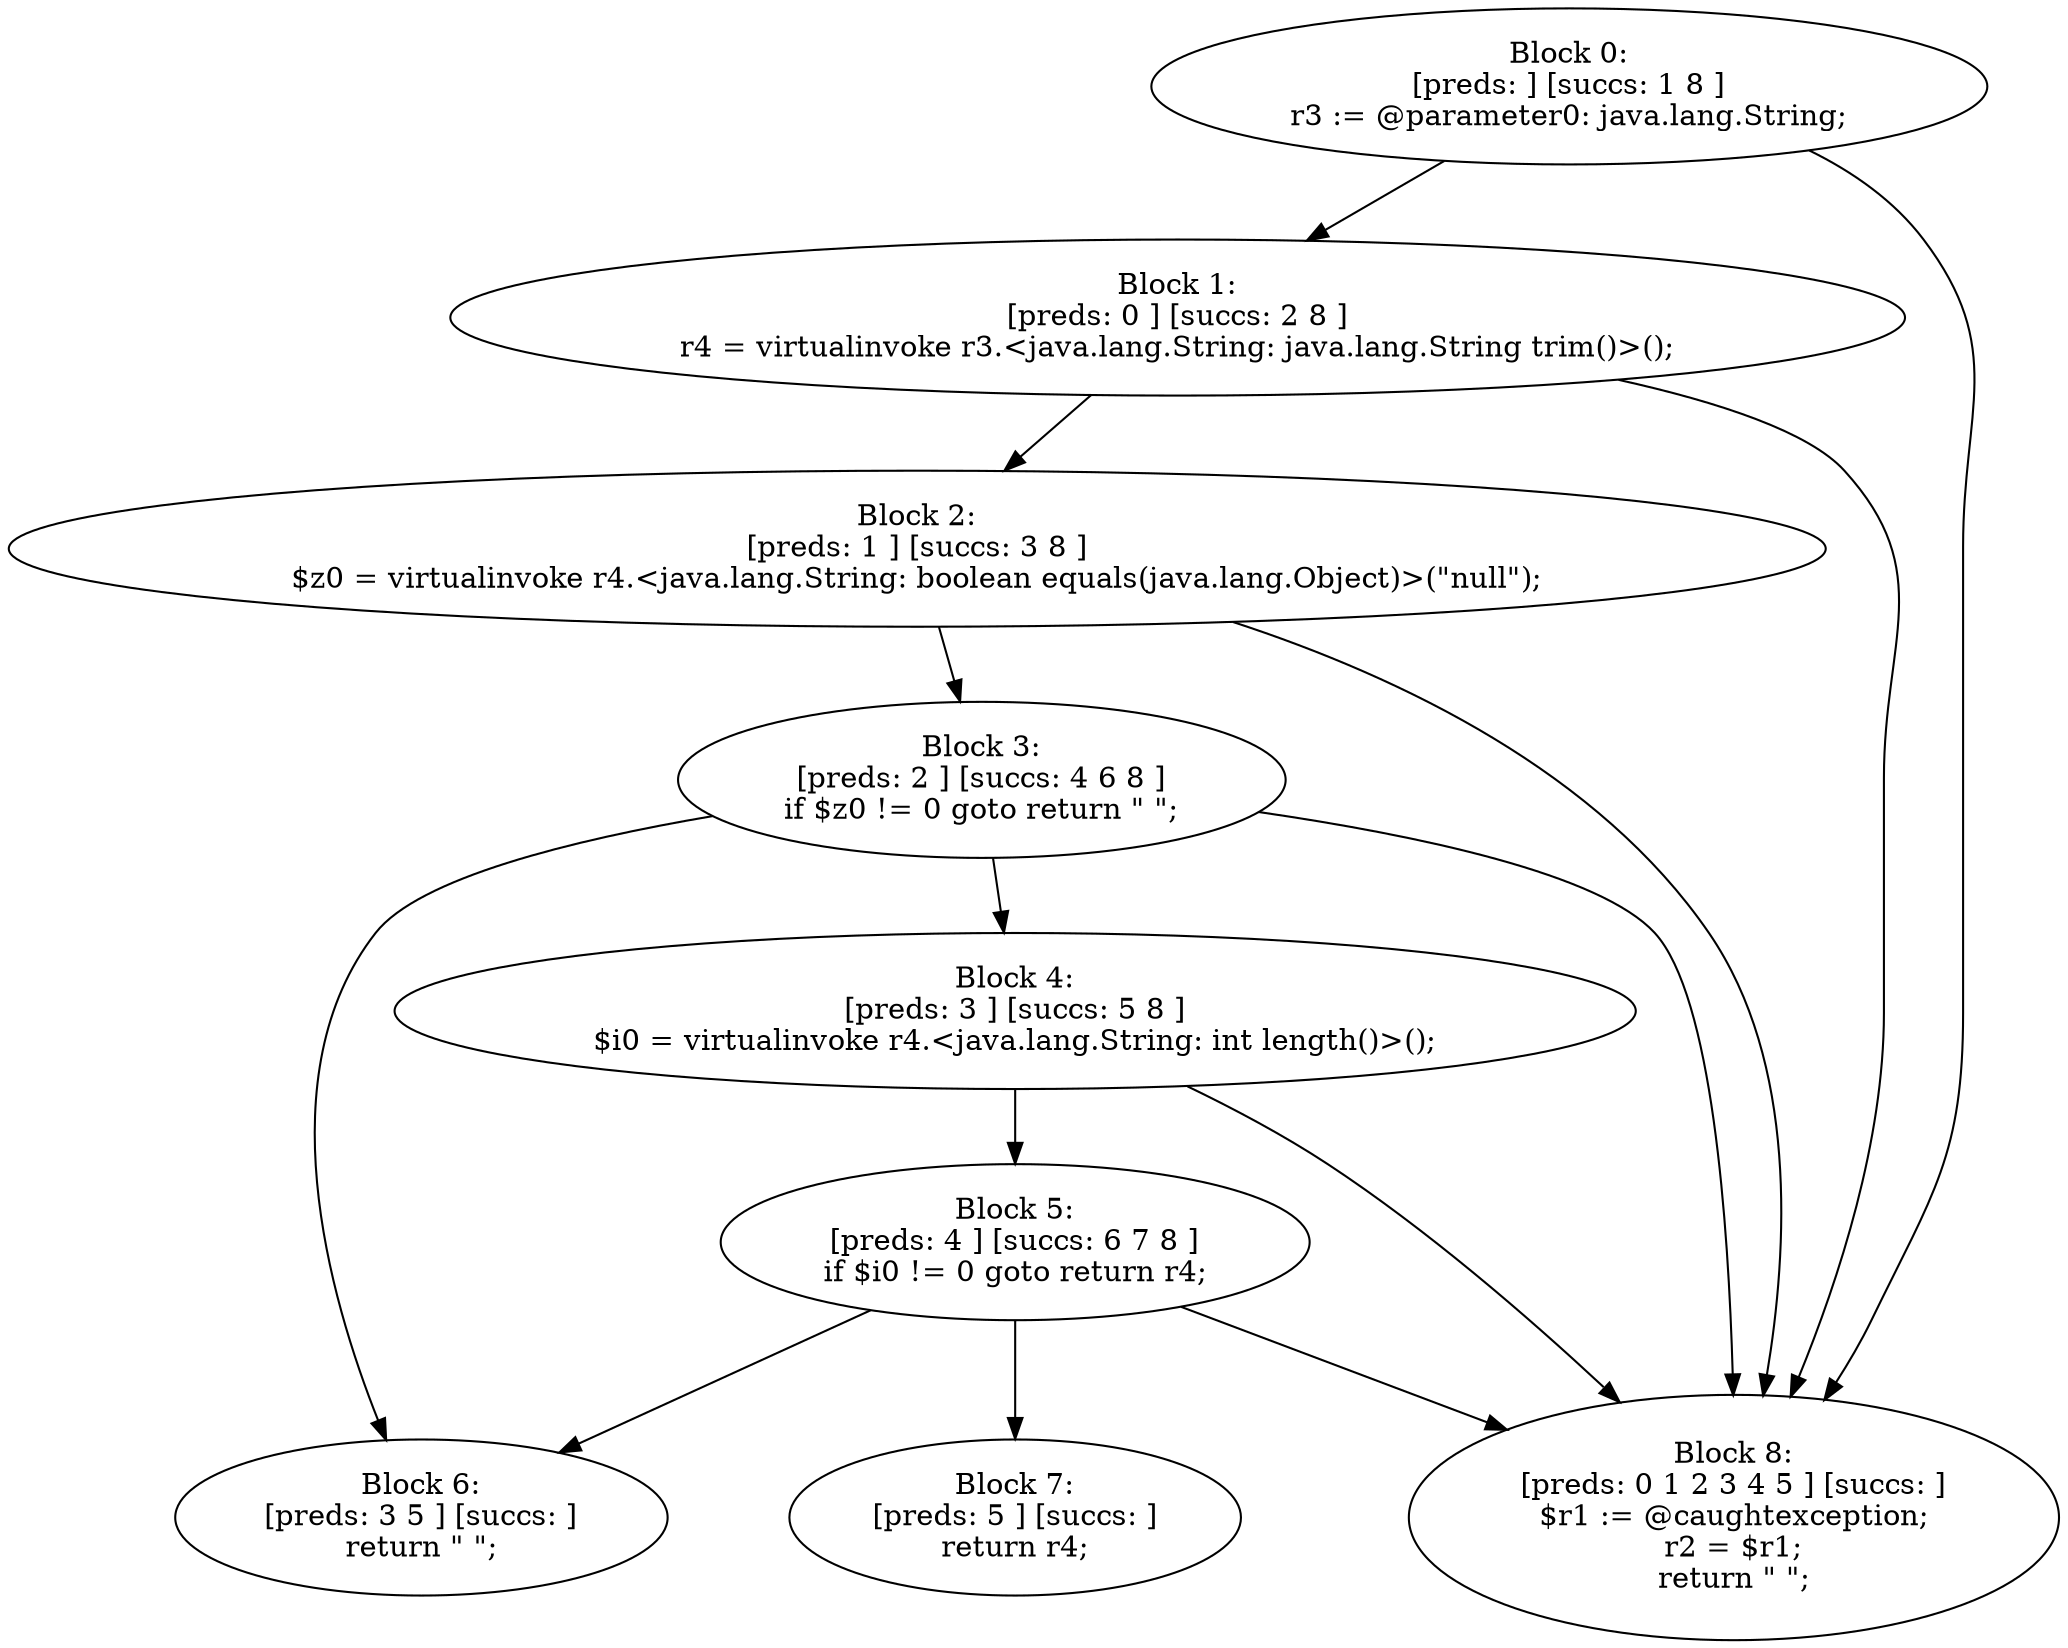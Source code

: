 digraph "unitGraph" {
    "Block 0:
[preds: ] [succs: 1 8 ]
r3 := @parameter0: java.lang.String;
"
    "Block 1:
[preds: 0 ] [succs: 2 8 ]
r4 = virtualinvoke r3.<java.lang.String: java.lang.String trim()>();
"
    "Block 2:
[preds: 1 ] [succs: 3 8 ]
$z0 = virtualinvoke r4.<java.lang.String: boolean equals(java.lang.Object)>(\"null\");
"
    "Block 3:
[preds: 2 ] [succs: 4 6 8 ]
if $z0 != 0 goto return \"&nbsp;\";
"
    "Block 4:
[preds: 3 ] [succs: 5 8 ]
$i0 = virtualinvoke r4.<java.lang.String: int length()>();
"
    "Block 5:
[preds: 4 ] [succs: 6 7 8 ]
if $i0 != 0 goto return r4;
"
    "Block 6:
[preds: 3 5 ] [succs: ]
return \"&nbsp;\";
"
    "Block 7:
[preds: 5 ] [succs: ]
return r4;
"
    "Block 8:
[preds: 0 1 2 3 4 5 ] [succs: ]
$r1 := @caughtexception;
r2 = $r1;
return \"&nbsp;\";
"
    "Block 0:
[preds: ] [succs: 1 8 ]
r3 := @parameter0: java.lang.String;
"->"Block 1:
[preds: 0 ] [succs: 2 8 ]
r4 = virtualinvoke r3.<java.lang.String: java.lang.String trim()>();
";
    "Block 0:
[preds: ] [succs: 1 8 ]
r3 := @parameter0: java.lang.String;
"->"Block 8:
[preds: 0 1 2 3 4 5 ] [succs: ]
$r1 := @caughtexception;
r2 = $r1;
return \"&nbsp;\";
";
    "Block 1:
[preds: 0 ] [succs: 2 8 ]
r4 = virtualinvoke r3.<java.lang.String: java.lang.String trim()>();
"->"Block 2:
[preds: 1 ] [succs: 3 8 ]
$z0 = virtualinvoke r4.<java.lang.String: boolean equals(java.lang.Object)>(\"null\");
";
    "Block 1:
[preds: 0 ] [succs: 2 8 ]
r4 = virtualinvoke r3.<java.lang.String: java.lang.String trim()>();
"->"Block 8:
[preds: 0 1 2 3 4 5 ] [succs: ]
$r1 := @caughtexception;
r2 = $r1;
return \"&nbsp;\";
";
    "Block 2:
[preds: 1 ] [succs: 3 8 ]
$z0 = virtualinvoke r4.<java.lang.String: boolean equals(java.lang.Object)>(\"null\");
"->"Block 3:
[preds: 2 ] [succs: 4 6 8 ]
if $z0 != 0 goto return \"&nbsp;\";
";
    "Block 2:
[preds: 1 ] [succs: 3 8 ]
$z0 = virtualinvoke r4.<java.lang.String: boolean equals(java.lang.Object)>(\"null\");
"->"Block 8:
[preds: 0 1 2 3 4 5 ] [succs: ]
$r1 := @caughtexception;
r2 = $r1;
return \"&nbsp;\";
";
    "Block 3:
[preds: 2 ] [succs: 4 6 8 ]
if $z0 != 0 goto return \"&nbsp;\";
"->"Block 4:
[preds: 3 ] [succs: 5 8 ]
$i0 = virtualinvoke r4.<java.lang.String: int length()>();
";
    "Block 3:
[preds: 2 ] [succs: 4 6 8 ]
if $z0 != 0 goto return \"&nbsp;\";
"->"Block 6:
[preds: 3 5 ] [succs: ]
return \"&nbsp;\";
";
    "Block 3:
[preds: 2 ] [succs: 4 6 8 ]
if $z0 != 0 goto return \"&nbsp;\";
"->"Block 8:
[preds: 0 1 2 3 4 5 ] [succs: ]
$r1 := @caughtexception;
r2 = $r1;
return \"&nbsp;\";
";
    "Block 4:
[preds: 3 ] [succs: 5 8 ]
$i0 = virtualinvoke r4.<java.lang.String: int length()>();
"->"Block 5:
[preds: 4 ] [succs: 6 7 8 ]
if $i0 != 0 goto return r4;
";
    "Block 4:
[preds: 3 ] [succs: 5 8 ]
$i0 = virtualinvoke r4.<java.lang.String: int length()>();
"->"Block 8:
[preds: 0 1 2 3 4 5 ] [succs: ]
$r1 := @caughtexception;
r2 = $r1;
return \"&nbsp;\";
";
    "Block 5:
[preds: 4 ] [succs: 6 7 8 ]
if $i0 != 0 goto return r4;
"->"Block 6:
[preds: 3 5 ] [succs: ]
return \"&nbsp;\";
";
    "Block 5:
[preds: 4 ] [succs: 6 7 8 ]
if $i0 != 0 goto return r4;
"->"Block 7:
[preds: 5 ] [succs: ]
return r4;
";
    "Block 5:
[preds: 4 ] [succs: 6 7 8 ]
if $i0 != 0 goto return r4;
"->"Block 8:
[preds: 0 1 2 3 4 5 ] [succs: ]
$r1 := @caughtexception;
r2 = $r1;
return \"&nbsp;\";
";
}
